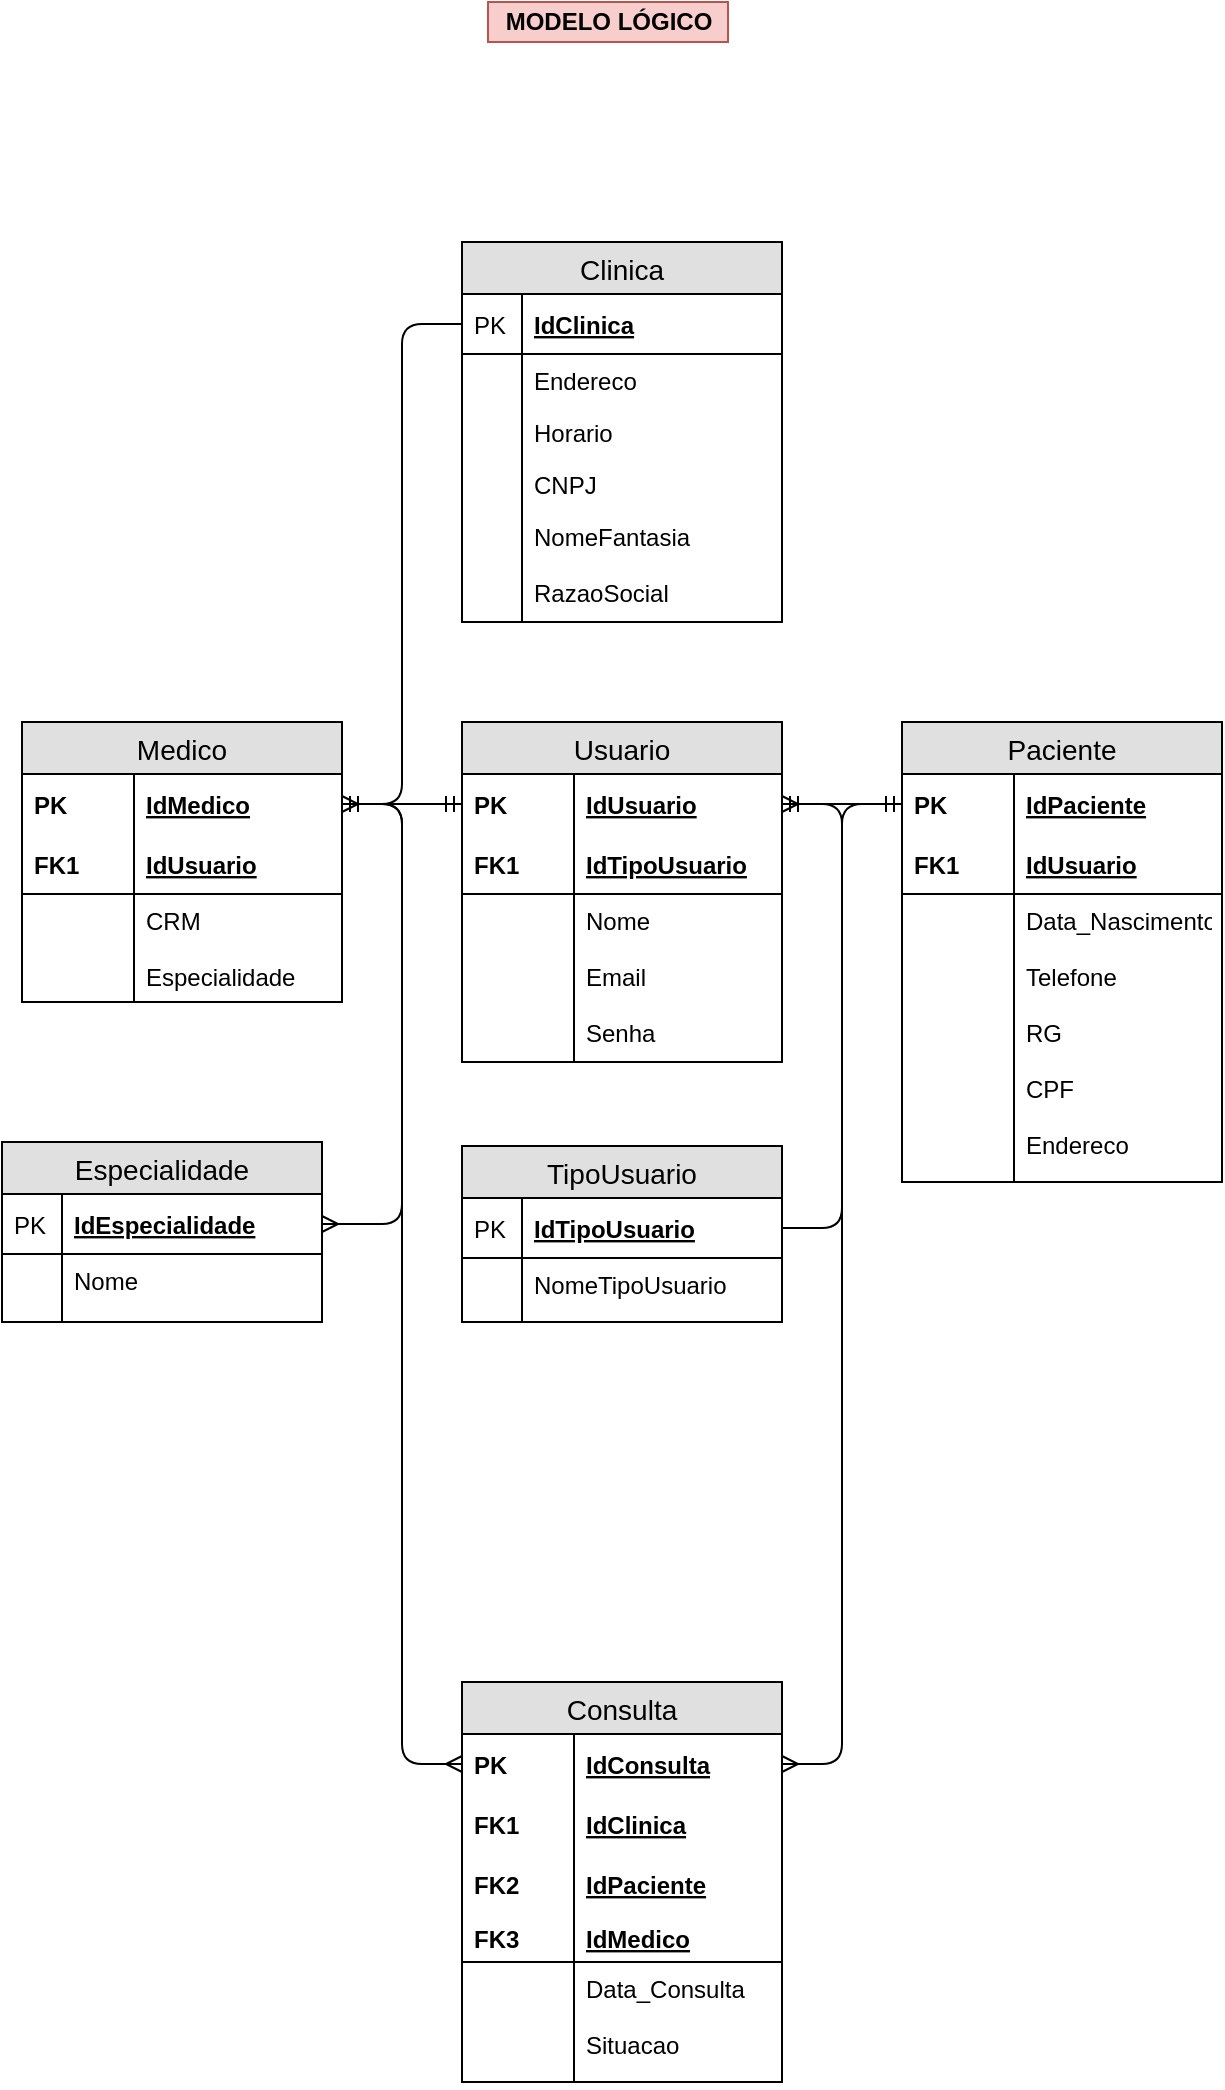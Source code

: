 <mxfile version="12.6.7" type="device" pages="2"><diagram id="62v4fW86ixh1rHZO0dCC" name="Page-1"><mxGraphModel dx="1038" dy="580" grid="1" gridSize="10" guides="1" tooltips="1" connect="1" arrows="1" fold="1" page="1" pageScale="1" pageWidth="827" pageHeight="1169" math="0" shadow="0"><root><mxCell id="0"/><mxCell id="1" parent="0"/><mxCell id="PwgxixnQ3mwOwHlUqCw0-1" value="MODELO LÓGICO" style="text;html=1;align=center;verticalAlign=middle;resizable=0;points=[];autosize=1;fillColor=#f8cecc;strokeColor=#b85450;fontStyle=1" vertex="1" parent="1"><mxGeometry x="353" y="20" width="120" height="20" as="geometry"/></mxCell><mxCell id="dpFti6KTdkRQyseSQDnC-2" value="Clinica" style="swimlane;fontStyle=0;childLayout=stackLayout;horizontal=1;startSize=26;fillColor=#e0e0e0;horizontalStack=0;resizeParent=1;resizeParentMax=0;resizeLast=0;collapsible=1;marginBottom=0;swimlaneFillColor=#ffffff;align=center;fontSize=14;" vertex="1" parent="1"><mxGeometry x="340" y="140" width="160" height="190" as="geometry"/></mxCell><mxCell id="dpFti6KTdkRQyseSQDnC-3" value="IdClinica" style="shape=partialRectangle;top=0;left=0;right=0;bottom=1;align=left;verticalAlign=middle;fillColor=none;spacingLeft=34;spacingRight=4;overflow=hidden;rotatable=0;points=[[0,0.5],[1,0.5]];portConstraint=eastwest;dropTarget=0;fontStyle=5;fontSize=12;" vertex="1" parent="dpFti6KTdkRQyseSQDnC-2"><mxGeometry y="26" width="160" height="30" as="geometry"/></mxCell><mxCell id="dpFti6KTdkRQyseSQDnC-4" value="PK" style="shape=partialRectangle;top=0;left=0;bottom=0;fillColor=none;align=left;verticalAlign=middle;spacingLeft=4;spacingRight=4;overflow=hidden;rotatable=0;points=[];portConstraint=eastwest;part=1;fontSize=12;" vertex="1" connectable="0" parent="dpFti6KTdkRQyseSQDnC-3"><mxGeometry width="30" height="30" as="geometry"/></mxCell><mxCell id="dpFti6KTdkRQyseSQDnC-5" value="Endereco" style="shape=partialRectangle;top=0;left=0;right=0;bottom=0;align=left;verticalAlign=top;fillColor=none;spacingLeft=34;spacingRight=4;overflow=hidden;rotatable=0;points=[[0,0.5],[1,0.5]];portConstraint=eastwest;dropTarget=0;fontSize=12;" vertex="1" parent="dpFti6KTdkRQyseSQDnC-2"><mxGeometry y="56" width="160" height="26" as="geometry"/></mxCell><mxCell id="dpFti6KTdkRQyseSQDnC-6" value="" style="shape=partialRectangle;top=0;left=0;bottom=0;fillColor=none;align=left;verticalAlign=top;spacingLeft=4;spacingRight=4;overflow=hidden;rotatable=0;points=[];portConstraint=eastwest;part=1;fontSize=12;" vertex="1" connectable="0" parent="dpFti6KTdkRQyseSQDnC-5"><mxGeometry width="30" height="26" as="geometry"/></mxCell><mxCell id="dpFti6KTdkRQyseSQDnC-7" value="Horario" style="shape=partialRectangle;top=0;left=0;right=0;bottom=0;align=left;verticalAlign=top;fillColor=none;spacingLeft=34;spacingRight=4;overflow=hidden;rotatable=0;points=[[0,0.5],[1,0.5]];portConstraint=eastwest;dropTarget=0;fontSize=12;" vertex="1" parent="dpFti6KTdkRQyseSQDnC-2"><mxGeometry y="82" width="160" height="26" as="geometry"/></mxCell><mxCell id="dpFti6KTdkRQyseSQDnC-8" value="" style="shape=partialRectangle;top=0;left=0;bottom=0;fillColor=none;align=left;verticalAlign=top;spacingLeft=4;spacingRight=4;overflow=hidden;rotatable=0;points=[];portConstraint=eastwest;part=1;fontSize=12;" vertex="1" connectable="0" parent="dpFti6KTdkRQyseSQDnC-7"><mxGeometry width="30" height="26" as="geometry"/></mxCell><mxCell id="dpFti6KTdkRQyseSQDnC-9" value="CNPJ" style="shape=partialRectangle;top=0;left=0;right=0;bottom=0;align=left;verticalAlign=top;fillColor=none;spacingLeft=34;spacingRight=4;overflow=hidden;rotatable=0;points=[[0,0.5],[1,0.5]];portConstraint=eastwest;dropTarget=0;fontSize=12;" vertex="1" parent="dpFti6KTdkRQyseSQDnC-2"><mxGeometry y="108" width="160" height="26" as="geometry"/></mxCell><mxCell id="dpFti6KTdkRQyseSQDnC-10" value="" style="shape=partialRectangle;top=0;left=0;bottom=0;fillColor=none;align=left;verticalAlign=top;spacingLeft=4;spacingRight=4;overflow=hidden;rotatable=0;points=[];portConstraint=eastwest;part=1;fontSize=12;" vertex="1" connectable="0" parent="dpFti6KTdkRQyseSQDnC-9"><mxGeometry width="30" height="26" as="geometry"/></mxCell><mxCell id="dpFti6KTdkRQyseSQDnC-11" value="NomeFantasia&#10;&#10;RazaoSocial" style="shape=partialRectangle;top=0;left=0;right=0;bottom=0;align=left;verticalAlign=top;fillColor=none;spacingLeft=34;spacingRight=4;overflow=hidden;rotatable=0;points=[[0,0.5],[1,0.5]];portConstraint=eastwest;dropTarget=0;fontSize=12;" vertex="1" parent="dpFti6KTdkRQyseSQDnC-2"><mxGeometry y="134" width="160" height="56" as="geometry"/></mxCell><mxCell id="dpFti6KTdkRQyseSQDnC-12" value="" style="shape=partialRectangle;top=0;left=0;bottom=0;fillColor=none;align=left;verticalAlign=top;spacingLeft=4;spacingRight=4;overflow=hidden;rotatable=0;points=[];portConstraint=eastwest;part=1;fontSize=12;" vertex="1" connectable="0" parent="dpFti6KTdkRQyseSQDnC-11"><mxGeometry width="30" height="56" as="geometry"/></mxCell><mxCell id="DYAiLU4BobRiLyBgGTu--7" value="TipoUsuario" style="swimlane;fontStyle=0;childLayout=stackLayout;horizontal=1;startSize=26;fillColor=#e0e0e0;horizontalStack=0;resizeParent=1;resizeParentMax=0;resizeLast=0;collapsible=1;marginBottom=0;swimlaneFillColor=#ffffff;align=center;fontSize=14;" vertex="1" parent="1"><mxGeometry x="340" y="592" width="160" height="88" as="geometry"/></mxCell><mxCell id="DYAiLU4BobRiLyBgGTu--8" value="IdTipoUsuario" style="shape=partialRectangle;top=0;left=0;right=0;bottom=1;align=left;verticalAlign=middle;fillColor=none;spacingLeft=34;spacingRight=4;overflow=hidden;rotatable=0;points=[[0,0.5],[1,0.5]];portConstraint=eastwest;dropTarget=0;fontStyle=5;fontSize=12;" vertex="1" parent="DYAiLU4BobRiLyBgGTu--7"><mxGeometry y="26" width="160" height="30" as="geometry"/></mxCell><mxCell id="DYAiLU4BobRiLyBgGTu--9" value="PK" style="shape=partialRectangle;top=0;left=0;bottom=0;fillColor=none;align=left;verticalAlign=middle;spacingLeft=4;spacingRight=4;overflow=hidden;rotatable=0;points=[];portConstraint=eastwest;part=1;fontSize=12;" vertex="1" connectable="0" parent="DYAiLU4BobRiLyBgGTu--8"><mxGeometry width="30" height="30" as="geometry"/></mxCell><mxCell id="DYAiLU4BobRiLyBgGTu--10" value="NomeTipoUsuario" style="shape=partialRectangle;top=0;left=0;right=0;bottom=0;align=left;verticalAlign=top;fillColor=none;spacingLeft=34;spacingRight=4;overflow=hidden;rotatable=0;points=[[0,0.5],[1,0.5]];portConstraint=eastwest;dropTarget=0;fontSize=12;" vertex="1" parent="DYAiLU4BobRiLyBgGTu--7"><mxGeometry y="56" width="160" height="26" as="geometry"/></mxCell><mxCell id="DYAiLU4BobRiLyBgGTu--11" value="" style="shape=partialRectangle;top=0;left=0;bottom=0;fillColor=none;align=left;verticalAlign=top;spacingLeft=4;spacingRight=4;overflow=hidden;rotatable=0;points=[];portConstraint=eastwest;part=1;fontSize=12;" vertex="1" connectable="0" parent="DYAiLU4BobRiLyBgGTu--10"><mxGeometry width="30" height="26" as="geometry"/></mxCell><mxCell id="DYAiLU4BobRiLyBgGTu--12" value="" style="shape=partialRectangle;top=0;left=0;right=0;bottom=0;align=left;verticalAlign=top;fillColor=none;spacingLeft=34;spacingRight=4;overflow=hidden;rotatable=0;points=[[0,0.5],[1,0.5]];portConstraint=eastwest;dropTarget=0;fontSize=12;" vertex="1" parent="DYAiLU4BobRiLyBgGTu--7"><mxGeometry y="82" width="160" height="2" as="geometry"/></mxCell><mxCell id="DYAiLU4BobRiLyBgGTu--13" value="" style="shape=partialRectangle;top=0;left=0;bottom=0;fillColor=none;align=left;verticalAlign=top;spacingLeft=4;spacingRight=4;overflow=hidden;rotatable=0;points=[];portConstraint=eastwest;part=1;fontSize=12;" vertex="1" connectable="0" parent="DYAiLU4BobRiLyBgGTu--12"><mxGeometry width="30" height="2" as="geometry"/></mxCell><mxCell id="DYAiLU4BobRiLyBgGTu--14" value="" style="shape=partialRectangle;top=0;left=0;right=0;bottom=0;align=left;verticalAlign=top;fillColor=none;spacingLeft=34;spacingRight=4;overflow=hidden;rotatable=0;points=[[0,0.5],[1,0.5]];portConstraint=eastwest;dropTarget=0;fontSize=12;" vertex="1" parent="DYAiLU4BobRiLyBgGTu--7"><mxGeometry y="84" width="160" height="2" as="geometry"/></mxCell><mxCell id="DYAiLU4BobRiLyBgGTu--15" value="" style="shape=partialRectangle;top=0;left=0;bottom=0;fillColor=none;align=left;verticalAlign=top;spacingLeft=4;spacingRight=4;overflow=hidden;rotatable=0;points=[];portConstraint=eastwest;part=1;fontSize=12;" vertex="1" connectable="0" parent="DYAiLU4BobRiLyBgGTu--14"><mxGeometry width="30" height="2" as="geometry"/></mxCell><mxCell id="DYAiLU4BobRiLyBgGTu--16" value="" style="shape=partialRectangle;top=0;left=0;right=0;bottom=0;align=left;verticalAlign=top;fillColor=none;spacingLeft=34;spacingRight=4;overflow=hidden;rotatable=0;points=[[0,0.5],[1,0.5]];portConstraint=eastwest;dropTarget=0;fontSize=12;" vertex="1" parent="DYAiLU4BobRiLyBgGTu--7"><mxGeometry y="86" width="160" height="2" as="geometry"/></mxCell><mxCell id="DYAiLU4BobRiLyBgGTu--17" value="" style="shape=partialRectangle;top=0;left=0;bottom=0;fillColor=none;align=left;verticalAlign=top;spacingLeft=4;spacingRight=4;overflow=hidden;rotatable=0;points=[];portConstraint=eastwest;part=1;fontSize=12;" vertex="1" connectable="0" parent="DYAiLU4BobRiLyBgGTu--16"><mxGeometry width="30" height="2" as="geometry"/></mxCell><mxCell id="DYAiLU4BobRiLyBgGTu--18" value="Usuario" style="swimlane;fontStyle=0;childLayout=stackLayout;horizontal=1;startSize=26;fillColor=#e0e0e0;horizontalStack=0;resizeParent=1;resizeParentMax=0;resizeLast=0;collapsible=1;marginBottom=0;swimlaneFillColor=#ffffff;align=center;fontSize=14;" vertex="1" parent="1"><mxGeometry x="340" y="380" width="160" height="170" as="geometry"/></mxCell><mxCell id="DYAiLU4BobRiLyBgGTu--19" value="IdUsuario" style="shape=partialRectangle;top=0;left=0;right=0;bottom=0;align=left;verticalAlign=middle;fillColor=none;spacingLeft=60;spacingRight=4;overflow=hidden;rotatable=0;points=[[0,0.5],[1,0.5]];portConstraint=eastwest;dropTarget=0;fontStyle=5;fontSize=12;" vertex="1" parent="DYAiLU4BobRiLyBgGTu--18"><mxGeometry y="26" width="160" height="30" as="geometry"/></mxCell><mxCell id="DYAiLU4BobRiLyBgGTu--20" value="PK" style="shape=partialRectangle;fontStyle=1;top=0;left=0;bottom=0;fillColor=none;align=left;verticalAlign=middle;spacingLeft=4;spacingRight=4;overflow=hidden;rotatable=0;points=[];portConstraint=eastwest;part=1;fontSize=12;" vertex="1" connectable="0" parent="DYAiLU4BobRiLyBgGTu--19"><mxGeometry width="56" height="30" as="geometry"/></mxCell><mxCell id="DYAiLU4BobRiLyBgGTu--21" value="IdTipoUsuario" style="shape=partialRectangle;top=0;left=0;right=0;bottom=1;align=left;verticalAlign=middle;fillColor=none;spacingLeft=60;spacingRight=4;overflow=hidden;rotatable=0;points=[[0,0.5],[1,0.5]];portConstraint=eastwest;dropTarget=0;fontStyle=5;fontSize=12;" vertex="1" parent="DYAiLU4BobRiLyBgGTu--18"><mxGeometry y="56" width="160" height="30" as="geometry"/></mxCell><mxCell id="DYAiLU4BobRiLyBgGTu--22" value="FK1" style="shape=partialRectangle;fontStyle=1;top=0;left=0;bottom=0;fillColor=none;align=left;verticalAlign=middle;spacingLeft=4;spacingRight=4;overflow=hidden;rotatable=0;points=[];portConstraint=eastwest;part=1;fontSize=12;" vertex="1" connectable="0" parent="DYAiLU4BobRiLyBgGTu--21"><mxGeometry width="56" height="30" as="geometry"/></mxCell><mxCell id="DYAiLU4BobRiLyBgGTu--23" value="Nome&#10;&#10;Email&#10;&#10;Senha" style="shape=partialRectangle;top=0;left=0;right=0;bottom=0;align=left;verticalAlign=top;fillColor=none;spacingLeft=60;spacingRight=4;overflow=hidden;rotatable=0;points=[[0,0.5],[1,0.5]];portConstraint=eastwest;dropTarget=0;fontSize=12;" vertex="1" parent="DYAiLU4BobRiLyBgGTu--18"><mxGeometry y="86" width="160" height="84" as="geometry"/></mxCell><mxCell id="DYAiLU4BobRiLyBgGTu--24" value="" style="shape=partialRectangle;top=0;left=0;bottom=0;fillColor=none;align=left;verticalAlign=top;spacingLeft=4;spacingRight=4;overflow=hidden;rotatable=0;points=[];portConstraint=eastwest;part=1;fontSize=12;" vertex="1" connectable="0" parent="DYAiLU4BobRiLyBgGTu--23"><mxGeometry width="56" height="84.0" as="geometry"/></mxCell><mxCell id="DYAiLU4BobRiLyBgGTu--32" value="Paciente" style="swimlane;fontStyle=0;childLayout=stackLayout;horizontal=1;startSize=26;fillColor=#e0e0e0;horizontalStack=0;resizeParent=1;resizeParentMax=0;resizeLast=0;collapsible=1;marginBottom=0;swimlaneFillColor=#ffffff;align=center;fontSize=14;" vertex="1" parent="1"><mxGeometry x="560" y="380" width="160" height="230" as="geometry"/></mxCell><mxCell id="DYAiLU4BobRiLyBgGTu--33" value="IdPaciente" style="shape=partialRectangle;top=0;left=0;right=0;bottom=0;align=left;verticalAlign=middle;fillColor=none;spacingLeft=60;spacingRight=4;overflow=hidden;rotatable=0;points=[[0,0.5],[1,0.5]];portConstraint=eastwest;dropTarget=0;fontStyle=5;fontSize=12;" vertex="1" parent="DYAiLU4BobRiLyBgGTu--32"><mxGeometry y="26" width="160" height="30" as="geometry"/></mxCell><mxCell id="DYAiLU4BobRiLyBgGTu--34" value="PK" style="shape=partialRectangle;fontStyle=1;top=0;left=0;bottom=0;fillColor=none;align=left;verticalAlign=middle;spacingLeft=4;spacingRight=4;overflow=hidden;rotatable=0;points=[];portConstraint=eastwest;part=1;fontSize=12;" vertex="1" connectable="0" parent="DYAiLU4BobRiLyBgGTu--33"><mxGeometry width="56" height="30" as="geometry"/></mxCell><mxCell id="DYAiLU4BobRiLyBgGTu--35" value="IdUsuario" style="shape=partialRectangle;top=0;left=0;right=0;bottom=1;align=left;verticalAlign=middle;fillColor=none;spacingLeft=60;spacingRight=4;overflow=hidden;rotatable=0;points=[[0,0.5],[1,0.5]];portConstraint=eastwest;dropTarget=0;fontStyle=5;fontSize=12;" vertex="1" parent="DYAiLU4BobRiLyBgGTu--32"><mxGeometry y="56" width="160" height="30" as="geometry"/></mxCell><mxCell id="DYAiLU4BobRiLyBgGTu--36" value="FK1" style="shape=partialRectangle;fontStyle=1;top=0;left=0;bottom=0;fillColor=none;align=left;verticalAlign=middle;spacingLeft=4;spacingRight=4;overflow=hidden;rotatable=0;points=[];portConstraint=eastwest;part=1;fontSize=12;" vertex="1" connectable="0" parent="DYAiLU4BobRiLyBgGTu--35"><mxGeometry width="56" height="30" as="geometry"/></mxCell><mxCell id="DYAiLU4BobRiLyBgGTu--37" value="Data_Nascimento&#10;&#10;Telefone&#10;&#10;RG&#10;&#10;CPF&#10;&#10;Endereco" style="shape=partialRectangle;top=0;left=0;right=0;bottom=0;align=left;verticalAlign=top;fillColor=none;spacingLeft=60;spacingRight=4;overflow=hidden;rotatable=0;points=[[0,0.5],[1,0.5]];portConstraint=eastwest;dropTarget=0;fontSize=12;" vertex="1" parent="DYAiLU4BobRiLyBgGTu--32"><mxGeometry y="86" width="160" height="144" as="geometry"/></mxCell><mxCell id="DYAiLU4BobRiLyBgGTu--38" value="" style="shape=partialRectangle;top=0;left=0;bottom=0;fillColor=none;align=left;verticalAlign=top;spacingLeft=4;spacingRight=4;overflow=hidden;rotatable=0;points=[];portConstraint=eastwest;part=1;fontSize=12;" vertex="1" connectable="0" parent="DYAiLU4BobRiLyBgGTu--37"><mxGeometry width="56" height="144.0" as="geometry"/></mxCell><mxCell id="DYAiLU4BobRiLyBgGTu--39" value="Medico" style="swimlane;fontStyle=0;childLayout=stackLayout;horizontal=1;startSize=26;fillColor=#e0e0e0;horizontalStack=0;resizeParent=1;resizeParentMax=0;resizeLast=0;collapsible=1;marginBottom=0;swimlaneFillColor=#ffffff;align=center;fontSize=14;" vertex="1" parent="1"><mxGeometry x="120" y="380" width="160" height="140" as="geometry"/></mxCell><mxCell id="DYAiLU4BobRiLyBgGTu--40" value="IdMedico" style="shape=partialRectangle;top=0;left=0;right=0;bottom=0;align=left;verticalAlign=middle;fillColor=none;spacingLeft=60;spacingRight=4;overflow=hidden;rotatable=0;points=[[0,0.5],[1,0.5]];portConstraint=eastwest;dropTarget=0;fontStyle=5;fontSize=12;" vertex="1" parent="DYAiLU4BobRiLyBgGTu--39"><mxGeometry y="26" width="160" height="30" as="geometry"/></mxCell><mxCell id="DYAiLU4BobRiLyBgGTu--41" value="PK" style="shape=partialRectangle;fontStyle=1;top=0;left=0;bottom=0;fillColor=none;align=left;verticalAlign=middle;spacingLeft=4;spacingRight=4;overflow=hidden;rotatable=0;points=[];portConstraint=eastwest;part=1;fontSize=12;" vertex="1" connectable="0" parent="DYAiLU4BobRiLyBgGTu--40"><mxGeometry width="56" height="30" as="geometry"/></mxCell><mxCell id="DYAiLU4BobRiLyBgGTu--42" value="IdUsuario" style="shape=partialRectangle;top=0;left=0;right=0;bottom=1;align=left;verticalAlign=middle;fillColor=none;spacingLeft=60;spacingRight=4;overflow=hidden;rotatable=0;points=[[0,0.5],[1,0.5]];portConstraint=eastwest;dropTarget=0;fontStyle=5;fontSize=12;" vertex="1" parent="DYAiLU4BobRiLyBgGTu--39"><mxGeometry y="56" width="160" height="30" as="geometry"/></mxCell><mxCell id="DYAiLU4BobRiLyBgGTu--43" value="FK1" style="shape=partialRectangle;fontStyle=1;top=0;left=0;bottom=0;fillColor=none;align=left;verticalAlign=middle;spacingLeft=4;spacingRight=4;overflow=hidden;rotatable=0;points=[];portConstraint=eastwest;part=1;fontSize=12;" vertex="1" connectable="0" parent="DYAiLU4BobRiLyBgGTu--42"><mxGeometry width="56" height="30" as="geometry"/></mxCell><mxCell id="DYAiLU4BobRiLyBgGTu--44" value="CRM&#10;&#10;Especialidade&#10;&#10;" style="shape=partialRectangle;top=0;left=0;right=0;bottom=0;align=left;verticalAlign=top;fillColor=none;spacingLeft=60;spacingRight=4;overflow=hidden;rotatable=0;points=[[0,0.5],[1,0.5]];portConstraint=eastwest;dropTarget=0;fontSize=12;" vertex="1" parent="DYAiLU4BobRiLyBgGTu--39"><mxGeometry y="86" width="160" height="54" as="geometry"/></mxCell><mxCell id="DYAiLU4BobRiLyBgGTu--45" value="" style="shape=partialRectangle;top=0;left=0;bottom=0;fillColor=none;align=left;verticalAlign=top;spacingLeft=4;spacingRight=4;overflow=hidden;rotatable=0;points=[];portConstraint=eastwest;part=1;fontSize=12;" vertex="1" connectable="0" parent="DYAiLU4BobRiLyBgGTu--44"><mxGeometry width="56" height="54.0" as="geometry"/></mxCell><mxCell id="DYAiLU4BobRiLyBgGTu--46" value="Especialidade" style="swimlane;fontStyle=0;childLayout=stackLayout;horizontal=1;startSize=26;fillColor=#e0e0e0;horizontalStack=0;resizeParent=1;resizeParentMax=0;resizeLast=0;collapsible=1;marginBottom=0;swimlaneFillColor=#ffffff;align=center;fontSize=14;" vertex="1" parent="1"><mxGeometry x="110" y="590" width="160" height="90" as="geometry"/></mxCell><mxCell id="DYAiLU4BobRiLyBgGTu--47" value="IdEspecialidade" style="shape=partialRectangle;top=0;left=0;right=0;bottom=1;align=left;verticalAlign=middle;fillColor=none;spacingLeft=34;spacingRight=4;overflow=hidden;rotatable=0;points=[[0,0.5],[1,0.5]];portConstraint=eastwest;dropTarget=0;fontStyle=5;fontSize=12;" vertex="1" parent="DYAiLU4BobRiLyBgGTu--46"><mxGeometry y="26" width="160" height="30" as="geometry"/></mxCell><mxCell id="DYAiLU4BobRiLyBgGTu--48" value="PK" style="shape=partialRectangle;top=0;left=0;bottom=0;fillColor=none;align=left;verticalAlign=middle;spacingLeft=4;spacingRight=4;overflow=hidden;rotatable=0;points=[];portConstraint=eastwest;part=1;fontSize=12;" vertex="1" connectable="0" parent="DYAiLU4BobRiLyBgGTu--47"><mxGeometry width="30" height="30" as="geometry"/></mxCell><mxCell id="DYAiLU4BobRiLyBgGTu--49" value="Nome" style="shape=partialRectangle;top=0;left=0;right=0;bottom=0;align=left;verticalAlign=top;fillColor=none;spacingLeft=34;spacingRight=4;overflow=hidden;rotatable=0;points=[[0,0.5],[1,0.5]];portConstraint=eastwest;dropTarget=0;fontSize=12;" vertex="1" parent="DYAiLU4BobRiLyBgGTu--46"><mxGeometry y="56" width="160" height="26" as="geometry"/></mxCell><mxCell id="DYAiLU4BobRiLyBgGTu--50" value="" style="shape=partialRectangle;top=0;left=0;bottom=0;fillColor=none;align=left;verticalAlign=top;spacingLeft=4;spacingRight=4;overflow=hidden;rotatable=0;points=[];portConstraint=eastwest;part=1;fontSize=12;" vertex="1" connectable="0" parent="DYAiLU4BobRiLyBgGTu--49"><mxGeometry width="30" height="26" as="geometry"/></mxCell><mxCell id="DYAiLU4BobRiLyBgGTu--51" value="" style="shape=partialRectangle;top=0;left=0;right=0;bottom=0;align=left;verticalAlign=top;fillColor=none;spacingLeft=34;spacingRight=4;overflow=hidden;rotatable=0;points=[[0,0.5],[1,0.5]];portConstraint=eastwest;dropTarget=0;fontSize=12;" vertex="1" parent="DYAiLU4BobRiLyBgGTu--46"><mxGeometry y="82" width="160" height="2" as="geometry"/></mxCell><mxCell id="DYAiLU4BobRiLyBgGTu--52" value="" style="shape=partialRectangle;top=0;left=0;bottom=0;fillColor=none;align=left;verticalAlign=top;spacingLeft=4;spacingRight=4;overflow=hidden;rotatable=0;points=[];portConstraint=eastwest;part=1;fontSize=12;" vertex="1" connectable="0" parent="DYAiLU4BobRiLyBgGTu--51"><mxGeometry width="30" height="2" as="geometry"/></mxCell><mxCell id="DYAiLU4BobRiLyBgGTu--53" value="" style="shape=partialRectangle;top=0;left=0;right=0;bottom=0;align=left;verticalAlign=top;fillColor=none;spacingLeft=34;spacingRight=4;overflow=hidden;rotatable=0;points=[[0,0.5],[1,0.5]];portConstraint=eastwest;dropTarget=0;fontSize=12;" vertex="1" parent="DYAiLU4BobRiLyBgGTu--46"><mxGeometry y="84" width="160" height="2" as="geometry"/></mxCell><mxCell id="DYAiLU4BobRiLyBgGTu--54" value="" style="shape=partialRectangle;top=0;left=0;bottom=0;fillColor=none;align=left;verticalAlign=top;spacingLeft=4;spacingRight=4;overflow=hidden;rotatable=0;points=[];portConstraint=eastwest;part=1;fontSize=12;" vertex="1" connectable="0" parent="DYAiLU4BobRiLyBgGTu--53"><mxGeometry width="30" height="2" as="geometry"/></mxCell><mxCell id="DYAiLU4BobRiLyBgGTu--55" value="" style="shape=partialRectangle;top=0;left=0;right=0;bottom=0;align=left;verticalAlign=top;fillColor=none;spacingLeft=34;spacingRight=4;overflow=hidden;rotatable=0;points=[[0,0.5],[1,0.5]];portConstraint=eastwest;dropTarget=0;fontSize=12;" vertex="1" parent="DYAiLU4BobRiLyBgGTu--46"><mxGeometry y="86" width="160" height="4" as="geometry"/></mxCell><mxCell id="DYAiLU4BobRiLyBgGTu--56" value="" style="shape=partialRectangle;top=0;left=0;bottom=0;fillColor=none;align=left;verticalAlign=top;spacingLeft=4;spacingRight=4;overflow=hidden;rotatable=0;points=[];portConstraint=eastwest;part=1;fontSize=12;" vertex="1" connectable="0" parent="DYAiLU4BobRiLyBgGTu--55"><mxGeometry width="30" height="4" as="geometry"/></mxCell><mxCell id="DYAiLU4BobRiLyBgGTu--57" value="Consulta" style="swimlane;fontStyle=0;childLayout=stackLayout;horizontal=1;startSize=26;fillColor=#e0e0e0;horizontalStack=0;resizeParent=1;resizeParentMax=0;resizeLast=0;collapsible=1;marginBottom=0;swimlaneFillColor=#ffffff;align=center;fontSize=14;" vertex="1" parent="1"><mxGeometry x="340" y="860" width="160" height="200" as="geometry"/></mxCell><mxCell id="DYAiLU4BobRiLyBgGTu--58" value="IdConsulta" style="shape=partialRectangle;top=0;left=0;right=0;bottom=0;align=left;verticalAlign=middle;fillColor=none;spacingLeft=60;spacingRight=4;overflow=hidden;rotatable=0;points=[[0,0.5],[1,0.5]];portConstraint=eastwest;dropTarget=0;fontStyle=5;fontSize=12;" vertex="1" parent="DYAiLU4BobRiLyBgGTu--57"><mxGeometry y="26" width="160" height="30" as="geometry"/></mxCell><mxCell id="DYAiLU4BobRiLyBgGTu--59" value="PK" style="shape=partialRectangle;fontStyle=1;top=0;left=0;bottom=0;fillColor=none;align=left;verticalAlign=middle;spacingLeft=4;spacingRight=4;overflow=hidden;rotatable=0;points=[];portConstraint=eastwest;part=1;fontSize=12;" vertex="1" connectable="0" parent="DYAiLU4BobRiLyBgGTu--58"><mxGeometry width="56" height="30" as="geometry"/></mxCell><mxCell id="ymZmj8cZmrj9OX4pfK9P-11" value="IdClinica" style="shape=partialRectangle;top=0;left=0;right=0;bottom=0;align=left;verticalAlign=middle;fillColor=none;spacingLeft=60;spacingRight=4;overflow=hidden;rotatable=0;points=[[0,0.5],[1,0.5]];portConstraint=eastwest;dropTarget=0;fontStyle=5;fontSize=12;" vertex="1" parent="DYAiLU4BobRiLyBgGTu--57"><mxGeometry y="56" width="160" height="30" as="geometry"/></mxCell><mxCell id="ymZmj8cZmrj9OX4pfK9P-12" value="FK1" style="shape=partialRectangle;fontStyle=1;top=0;left=0;bottom=0;fillColor=none;align=left;verticalAlign=middle;spacingLeft=4;spacingRight=4;overflow=hidden;rotatable=0;points=[];portConstraint=eastwest;part=1;fontSize=12;" vertex="1" connectable="0" parent="ymZmj8cZmrj9OX4pfK9P-11"><mxGeometry width="56" height="30" as="geometry"/></mxCell><mxCell id="ymZmj8cZmrj9OX4pfK9P-9" value="IdPaciente" style="shape=partialRectangle;top=0;left=0;right=0;bottom=0;align=left;verticalAlign=middle;fillColor=none;spacingLeft=60;spacingRight=4;overflow=hidden;rotatable=0;points=[[0,0.5],[1,0.5]];portConstraint=eastwest;dropTarget=0;fontStyle=5;fontSize=12;" vertex="1" parent="DYAiLU4BobRiLyBgGTu--57"><mxGeometry y="86" width="160" height="30" as="geometry"/></mxCell><mxCell id="ymZmj8cZmrj9OX4pfK9P-10" value="FK2" style="shape=partialRectangle;fontStyle=1;top=0;left=0;bottom=0;fillColor=none;align=left;verticalAlign=middle;spacingLeft=4;spacingRight=4;overflow=hidden;rotatable=0;points=[];portConstraint=eastwest;part=1;fontSize=12;" vertex="1" connectable="0" parent="ymZmj8cZmrj9OX4pfK9P-9"><mxGeometry width="56" height="30" as="geometry"/></mxCell><mxCell id="DYAiLU4BobRiLyBgGTu--60" value="IdMedico" style="shape=partialRectangle;top=0;left=0;right=0;bottom=1;align=left;verticalAlign=middle;fillColor=none;spacingLeft=60;spacingRight=4;overflow=hidden;rotatable=0;points=[[0,0.5],[1,0.5]];portConstraint=eastwest;dropTarget=0;fontStyle=5;fontSize=12;" vertex="1" parent="DYAiLU4BobRiLyBgGTu--57"><mxGeometry y="116" width="160" height="24" as="geometry"/></mxCell><mxCell id="DYAiLU4BobRiLyBgGTu--61" value="FK3" style="shape=partialRectangle;fontStyle=1;top=0;left=0;bottom=0;fillColor=none;align=left;verticalAlign=middle;spacingLeft=4;spacingRight=4;overflow=hidden;rotatable=0;points=[];portConstraint=eastwest;part=1;fontSize=12;" vertex="1" connectable="0" parent="DYAiLU4BobRiLyBgGTu--60"><mxGeometry width="56" height="24" as="geometry"/></mxCell><mxCell id="DYAiLU4BobRiLyBgGTu--62" value="Data_Consulta&#10;&#10;Situacao&#10;&#10;" style="shape=partialRectangle;top=0;left=0;right=0;bottom=0;align=left;verticalAlign=top;fillColor=none;spacingLeft=60;spacingRight=4;overflow=hidden;rotatable=0;points=[[0,0.5],[1,0.5]];portConstraint=eastwest;dropTarget=0;fontSize=12;" vertex="1" parent="DYAiLU4BobRiLyBgGTu--57"><mxGeometry y="140" width="160" height="60" as="geometry"/></mxCell><mxCell id="DYAiLU4BobRiLyBgGTu--63" value="" style="shape=partialRectangle;top=0;left=0;bottom=0;fillColor=none;align=left;verticalAlign=top;spacingLeft=4;spacingRight=4;overflow=hidden;rotatable=0;points=[];portConstraint=eastwest;part=1;fontSize=12;" vertex="1" connectable="0" parent="DYAiLU4BobRiLyBgGTu--62"><mxGeometry width="56" height="60.0" as="geometry"/></mxCell><mxCell id="GwV0fo0M586PMXxKg13s-1" value="" style="edgeStyle=entityRelationEdgeStyle;fontSize=12;html=1;endArrow=ERmany;" edge="1" parent="1" source="dpFti6KTdkRQyseSQDnC-3" target="DYAiLU4BobRiLyBgGTu--40"><mxGeometry width="100" height="100" relative="1" as="geometry"><mxPoint x="270" y="380" as="sourcePoint"/><mxPoint x="353" y="660" as="targetPoint"/></mxGeometry></mxCell><mxCell id="Es5du4L3bN5HC-N2i_9u-2" value="" style="edgeStyle=entityRelationEdgeStyle;fontSize=12;html=1;endArrow=ERmany;" edge="1" parent="1" source="DYAiLU4BobRiLyBgGTu--33" target="DYAiLU4BobRiLyBgGTu--58"><mxGeometry width="100" height="100" relative="1" as="geometry"><mxPoint x="540" y="510" as="sourcePoint"/><mxPoint x="590" y="550" as="targetPoint"/></mxGeometry></mxCell><mxCell id="Es5du4L3bN5HC-N2i_9u-4" value="" style="edgeStyle=entityRelationEdgeStyle;fontSize=12;html=1;endArrow=ERmany;" edge="1" parent="1" source="DYAiLU4BobRiLyBgGTu--40" target="DYAiLU4BobRiLyBgGTu--47"><mxGeometry width="100" height="100" relative="1" as="geometry"><mxPoint x="260" y="380" as="sourcePoint"/><mxPoint x="260" y="590" as="targetPoint"/></mxGeometry></mxCell><mxCell id="Es5du4L3bN5HC-N2i_9u-6" value="" style="edgeStyle=entityRelationEdgeStyle;fontSize=12;html=1;endArrow=ERmandOne;startArrow=ERmandOne;" edge="1" parent="1" source="DYAiLU4BobRiLyBgGTu--40" target="DYAiLU4BobRiLyBgGTu--19"><mxGeometry width="100" height="100" relative="1" as="geometry"><mxPoint x="250" y="610" as="sourcePoint"/><mxPoint x="310" y="310" as="targetPoint"/></mxGeometry></mxCell><mxCell id="72kWrVc3jePU72iABhbF-1" value="" style="edgeStyle=entityRelationEdgeStyle;fontSize=12;html=1;endArrow=ERmandOne;startArrow=ERmandOne;" edge="1" parent="1" source="DYAiLU4BobRiLyBgGTu--19" target="DYAiLU4BobRiLyBgGTu--33"><mxGeometry width="100" height="100" relative="1" as="geometry"><mxPoint x="500" y="290" as="sourcePoint"/><mxPoint x="640" y="290" as="targetPoint"/></mxGeometry></mxCell><mxCell id="72kWrVc3jePU72iABhbF-6" value="" style="edgeStyle=entityRelationEdgeStyle;fontSize=12;html=1;endArrow=ERmany;" edge="1" parent="1" source="DYAiLU4BobRiLyBgGTu--8" target="DYAiLU4BobRiLyBgGTu--19"><mxGeometry width="100" height="100" relative="1" as="geometry"><mxPoint x="40" y="1130" as="sourcePoint"/><mxPoint x="190" y="820" as="targetPoint"/></mxGeometry></mxCell><mxCell id="72kWrVc3jePU72iABhbF-7" value="" style="edgeStyle=entityRelationEdgeStyle;fontSize=12;html=1;endArrow=ERmany;" edge="1" parent="1" source="DYAiLU4BobRiLyBgGTu--40" target="DYAiLU4BobRiLyBgGTu--58"><mxGeometry width="100" height="100" relative="1" as="geometry"><mxPoint x="40" y="1130" as="sourcePoint"/><mxPoint x="140" y="1030" as="targetPoint"/></mxGeometry></mxCell></root></mxGraphModel></diagram><diagram id="M3ZBLBAjjnCPuHRFOSeJ" name="Page-2"><mxGraphModel dx="1038" dy="580" grid="1" gridSize="10" guides="1" tooltips="1" connect="1" arrows="1" fold="1" page="1" pageScale="1" pageWidth="827" pageHeight="1169" math="0" shadow="0"><root><mxCell id="Cg1-C6meNE99AkGVMfVd-0"/><mxCell id="Cg1-C6meNE99AkGVMfVd-1" parent="Cg1-C6meNE99AkGVMfVd-0"/><mxCell id="H7DMXuUgOjVnirstwZ9X-23" value="" style="edgeStyle=orthogonalEdgeStyle;rounded=0;orthogonalLoop=1;jettySize=auto;html=1;endArrow=none;endFill=0;" edge="1" parent="Cg1-C6meNE99AkGVMfVd-1" source="H7DMXuUgOjVnirstwZ9X-1" target="H7DMXuUgOjVnirstwZ9X-8"><mxGeometry relative="1" as="geometry"/></mxCell><mxCell id="H7DMXuUgOjVnirstwZ9X-1" value="Clinica" style="rounded=0;whiteSpace=wrap;html=1;" vertex="1" parent="Cg1-C6meNE99AkGVMfVd-1"><mxGeometry x="40" y="80" width="120" height="60" as="geometry"/></mxCell><mxCell id="H7DMXuUgOjVnirstwZ9X-25" value="" style="edgeStyle=orthogonalEdgeStyle;rounded=0;orthogonalLoop=1;jettySize=auto;html=1;endArrow=none;endFill=0;" edge="1" parent="Cg1-C6meNE99AkGVMfVd-1" source="H7DMXuUgOjVnirstwZ9X-4" target="H7DMXuUgOjVnirstwZ9X-11"><mxGeometry relative="1" as="geometry"/></mxCell><mxCell id="H7DMXuUgOjVnirstwZ9X-4" value="Medico" style="rounded=0;whiteSpace=wrap;html=1;" vertex="1" parent="Cg1-C6meNE99AkGVMfVd-1"><mxGeometry x="40" y="290" width="120" height="60" as="geometry"/></mxCell><mxCell id="H7DMXuUgOjVnirstwZ9X-33" style="edgeStyle=orthogonalEdgeStyle;rounded=0;orthogonalLoop=1;jettySize=auto;html=1;entryX=0.25;entryY=0.5;entryDx=0;entryDy=0;entryPerimeter=0;endArrow=none;endFill=0;" edge="1" parent="Cg1-C6meNE99AkGVMfVd-1" source="H7DMXuUgOjVnirstwZ9X-6" target="H7DMXuUgOjVnirstwZ9X-32"><mxGeometry relative="1" as="geometry"/></mxCell><mxCell id="H7DMXuUgOjVnirstwZ9X-6" value="Usuario" style="rounded=0;whiteSpace=wrap;html=1;" vertex="1" parent="Cg1-C6meNE99AkGVMfVd-1"><mxGeometry x="40" y="510" width="120" height="60" as="geometry"/></mxCell><mxCell id="H7DMXuUgOjVnirstwZ9X-30" value="" style="edgeStyle=orthogonalEdgeStyle;rounded=0;orthogonalLoop=1;jettySize=auto;html=1;endArrow=none;endFill=0;" edge="1" parent="Cg1-C6meNE99AkGVMfVd-1" source="H7DMXuUgOjVnirstwZ9X-27"><mxGeometry relative="1" as="geometry"><mxPoint x="100" y="600" as="targetPoint"/></mxGeometry></mxCell><mxCell id="H7DMXuUgOjVnirstwZ9X-7" value="TipoUsuario" style="rounded=0;whiteSpace=wrap;html=1;" vertex="1" parent="Cg1-C6meNE99AkGVMfVd-1"><mxGeometry x="40" y="680" width="120" height="60" as="geometry"/></mxCell><mxCell id="H7DMXuUgOjVnirstwZ9X-24" value="" style="edgeStyle=orthogonalEdgeStyle;rounded=0;orthogonalLoop=1;jettySize=auto;html=1;endArrow=none;endFill=0;" edge="1" parent="Cg1-C6meNE99AkGVMfVd-1" source="H7DMXuUgOjVnirstwZ9X-8" target="H7DMXuUgOjVnirstwZ9X-4"><mxGeometry relative="1" as="geometry"/></mxCell><mxCell id="H7DMXuUgOjVnirstwZ9X-8" value="Possui" style="rhombus;whiteSpace=wrap;html=1;" vertex="1" parent="Cg1-C6meNE99AkGVMfVd-1"><mxGeometry x="60" y="200" width="80" height="40" as="geometry"/></mxCell><mxCell id="H7DMXuUgOjVnirstwZ9X-26" value="" style="edgeStyle=orthogonalEdgeStyle;rounded=0;orthogonalLoop=1;jettySize=auto;html=1;endArrow=none;endFill=0;" edge="1" parent="Cg1-C6meNE99AkGVMfVd-1" source="H7DMXuUgOjVnirstwZ9X-11" target="H7DMXuUgOjVnirstwZ9X-6"><mxGeometry relative="1" as="geometry"/></mxCell><mxCell id="H7DMXuUgOjVnirstwZ9X-11" value="Possui" style="rhombus;whiteSpace=wrap;html=1;" vertex="1" parent="Cg1-C6meNE99AkGVMfVd-1"><mxGeometry x="60" y="400" width="80" height="40" as="geometry"/></mxCell><mxCell id="H7DMXuUgOjVnirstwZ9X-44" style="edgeStyle=orthogonalEdgeStyle;rounded=0;orthogonalLoop=1;jettySize=auto;html=1;endArrow=none;endFill=0;" edge="1" parent="Cg1-C6meNE99AkGVMfVd-1" source="H7DMXuUgOjVnirstwZ9X-12" target="H7DMXuUgOjVnirstwZ9X-18"><mxGeometry relative="1" as="geometry"/></mxCell><mxCell id="H7DMXuUgOjVnirstwZ9X-12" value="Paciente" style="rounded=0;whiteSpace=wrap;html=1;" vertex="1" parent="Cg1-C6meNE99AkGVMfVd-1"><mxGeometry x="350" y="680" width="120" height="60" as="geometry"/></mxCell><mxCell id="H7DMXuUgOjVnirstwZ9X-13" value="Consulta" style="rounded=0;whiteSpace=wrap;html=1;" vertex="1" parent="Cg1-C6meNE99AkGVMfVd-1"><mxGeometry x="590" y="410" width="120" height="60" as="geometry"/></mxCell><mxCell id="H7DMXuUgOjVnirstwZ9X-38" value="" style="edgeStyle=orthogonalEdgeStyle;rounded=0;orthogonalLoop=1;jettySize=auto;html=1;endArrow=none;endFill=0;" edge="1" parent="Cg1-C6meNE99AkGVMfVd-1" source="H7DMXuUgOjVnirstwZ9X-18" target="H7DMXuUgOjVnirstwZ9X-13"><mxGeometry relative="1" as="geometry"/></mxCell><mxCell id="H7DMXuUgOjVnirstwZ9X-18" value="Possui" style="rhombus;whiteSpace=wrap;html=1;" vertex="1" parent="Cg1-C6meNE99AkGVMfVd-1"><mxGeometry x="610" y="690" width="80" height="40" as="geometry"/></mxCell><mxCell id="H7DMXuUgOjVnirstwZ9X-19" value="Especilidade" style="rounded=0;whiteSpace=wrap;html=1;" vertex="1" parent="Cg1-C6meNE99AkGVMfVd-1"><mxGeometry x="210" y="410" width="120" height="60" as="geometry"/></mxCell><mxCell id="H7DMXuUgOjVnirstwZ9X-28" value="" style="edgeStyle=orthogonalEdgeStyle;rounded=0;orthogonalLoop=1;jettySize=auto;html=1;endArrow=none;endFill=0;" edge="1" parent="Cg1-C6meNE99AkGVMfVd-1" source="H7DMXuUgOjVnirstwZ9X-27" target="H7DMXuUgOjVnirstwZ9X-6"><mxGeometry relative="1" as="geometry"/></mxCell><mxCell id="H7DMXuUgOjVnirstwZ9X-27" value="Possui" style="rhombus;whiteSpace=wrap;html=1;" vertex="1" parent="Cg1-C6meNE99AkGVMfVd-1"><mxGeometry x="60" y="610" width="80" height="40" as="geometry"/></mxCell><mxCell id="H7DMXuUgOjVnirstwZ9X-31" value="" style="edgeStyle=orthogonalEdgeStyle;rounded=0;orthogonalLoop=1;jettySize=auto;html=1;endArrow=none;endFill=0;" edge="1" parent="Cg1-C6meNE99AkGVMfVd-1" source="H7DMXuUgOjVnirstwZ9X-7" target="H7DMXuUgOjVnirstwZ9X-27"><mxGeometry relative="1" as="geometry"><mxPoint x="100" y="680" as="sourcePoint"/><mxPoint x="100" y="600" as="targetPoint"/></mxGeometry></mxCell><mxCell id="H7DMXuUgOjVnirstwZ9X-43" value="" style="edgeStyle=orthogonalEdgeStyle;rounded=0;orthogonalLoop=1;jettySize=auto;html=1;endArrow=none;endFill=0;entryX=0.5;entryY=0;entryDx=0;entryDy=0;" edge="1" parent="Cg1-C6meNE99AkGVMfVd-1" source="H7DMXuUgOjVnirstwZ9X-32" target="H7DMXuUgOjVnirstwZ9X-12"><mxGeometry relative="1" as="geometry"><mxPoint x="410" y="640" as="targetPoint"/></mxGeometry></mxCell><mxCell id="H7DMXuUgOjVnirstwZ9X-32" value="Possui" style="rhombus;whiteSpace=wrap;html=1;" vertex="1" parent="Cg1-C6meNE99AkGVMfVd-1"><mxGeometry x="370" y="520" width="80" height="40" as="geometry"/></mxCell><mxCell id="H7DMXuUgOjVnirstwZ9X-49" value="" style="edgeStyle=orthogonalEdgeStyle;rounded=0;orthogonalLoop=1;jettySize=auto;html=1;endArrow=none;endFill=0;" edge="1" parent="Cg1-C6meNE99AkGVMfVd-1" source="H7DMXuUgOjVnirstwZ9X-48" target="H7DMXuUgOjVnirstwZ9X-19"><mxGeometry relative="1" as="geometry"/></mxCell><mxCell id="H7DMXuUgOjVnirstwZ9X-50" value="" style="edgeStyle=orthogonalEdgeStyle;rounded=0;orthogonalLoop=1;jettySize=auto;html=1;endArrow=none;endFill=0;" edge="1" parent="Cg1-C6meNE99AkGVMfVd-1" source="H7DMXuUgOjVnirstwZ9X-48" target="H7DMXuUgOjVnirstwZ9X-4"><mxGeometry relative="1" as="geometry"/></mxCell><mxCell id="H7DMXuUgOjVnirstwZ9X-52" style="edgeStyle=orthogonalEdgeStyle;rounded=0;orthogonalLoop=1;jettySize=auto;html=1;endArrow=none;endFill=0;" edge="1" parent="Cg1-C6meNE99AkGVMfVd-1" source="H7DMXuUgOjVnirstwZ9X-48" target="H7DMXuUgOjVnirstwZ9X-13"><mxGeometry relative="1" as="geometry"/></mxCell><mxCell id="H7DMXuUgOjVnirstwZ9X-48" value="Possui" style="rhombus;whiteSpace=wrap;html=1;" vertex="1" parent="Cg1-C6meNE99AkGVMfVd-1"><mxGeometry x="230" y="300" width="80" height="40" as="geometry"/></mxCell><mxCell id="z37PMVpYLYokBbdfxT0V-1" value="MODELO CONCEITUAL" style="text;html=1;align=center;verticalAlign=middle;resizable=0;points=[];autosize=1;fillColor=#f8cecc;strokeColor=#b85450;fontStyle=1" vertex="1" parent="Cg1-C6meNE99AkGVMfVd-1"><mxGeometry x="330" y="20" width="150" height="20" as="geometry"/></mxCell><mxCell id="wF8xc5VY-wpgd7TXr6MX-0" value="1" style="text;html=1;align=center;verticalAlign=middle;resizable=0;points=[];autosize=1;" vertex="1" parent="Cg1-C6meNE99AkGVMfVd-1"><mxGeometry x="120" y="140" width="20" height="20" as="geometry"/></mxCell><mxCell id="wF8xc5VY-wpgd7TXr6MX-1" value="N" style="text;html=1;align=center;verticalAlign=middle;resizable=0;points=[];autosize=1;" vertex="1" parent="Cg1-C6meNE99AkGVMfVd-1"><mxGeometry x="120" y="270" width="20" height="20" as="geometry"/></mxCell><mxCell id="wF8xc5VY-wpgd7TXr6MX-2" value="1" style="text;html=1;align=center;verticalAlign=middle;resizable=0;points=[];autosize=1;" vertex="1" parent="Cg1-C6meNE99AkGVMfVd-1"><mxGeometry x="120" y="350" width="20" height="20" as="geometry"/></mxCell><mxCell id="wF8xc5VY-wpgd7TXr6MX-3" value="1" style="text;html=1;align=center;verticalAlign=middle;resizable=0;points=[];autosize=1;" vertex="1" parent="Cg1-C6meNE99AkGVMfVd-1"><mxGeometry x="120" y="490" width="20" height="20" as="geometry"/></mxCell><mxCell id="wF8xc5VY-wpgd7TXr6MX-4" value="1" style="text;html=1;align=center;verticalAlign=middle;resizable=0;points=[];autosize=1;" vertex="1" parent="Cg1-C6meNE99AkGVMfVd-1"><mxGeometry x="160" y="290" width="20" height="20" as="geometry"/></mxCell><mxCell id="wF8xc5VY-wpgd7TXr6MX-5" value="N" style="text;html=1;align=center;verticalAlign=middle;resizable=0;points=[];autosize=1;" vertex="1" parent="Cg1-C6meNE99AkGVMfVd-1"><mxGeometry x="250" y="390" width="20" height="20" as="geometry"/></mxCell><mxCell id="wF8xc5VY-wpgd7TXr6MX-6" value="N" style="text;html=1;align=center;verticalAlign=middle;resizable=0;points=[];autosize=1;" vertex="1" parent="Cg1-C6meNE99AkGVMfVd-1"><mxGeometry x="620" y="390" width="20" height="20" as="geometry"/></mxCell><mxCell id="wF8xc5VY-wpgd7TXr6MX-7" value="1" style="text;html=1;align=center;verticalAlign=middle;resizable=0;points=[];autosize=1;" vertex="1" parent="Cg1-C6meNE99AkGVMfVd-1"><mxGeometry x="470" y="680" width="20" height="20" as="geometry"/></mxCell><mxCell id="wF8xc5VY-wpgd7TXr6MX-8" value="N" style="text;html=1;align=center;verticalAlign=middle;resizable=0;points=[];autosize=1;" vertex="1" parent="Cg1-C6meNE99AkGVMfVd-1"><mxGeometry x="620" y="470" width="20" height="20" as="geometry"/></mxCell><mxCell id="wF8xc5VY-wpgd7TXr6MX-9" value="N" style="text;html=1;align=center;verticalAlign=middle;resizable=0;points=[];autosize=1;" vertex="1" parent="Cg1-C6meNE99AkGVMfVd-1"><mxGeometry x="120" y="570" width="20" height="20" as="geometry"/></mxCell><mxCell id="wF8xc5VY-wpgd7TXr6MX-10" value="1" style="text;html=1;align=center;verticalAlign=middle;resizable=0;points=[];autosize=1;" vertex="1" parent="Cg1-C6meNE99AkGVMfVd-1"><mxGeometry x="120" y="660" width="20" height="20" as="geometry"/></mxCell><mxCell id="wF8xc5VY-wpgd7TXr6MX-11" value="1" style="text;html=1;align=center;verticalAlign=middle;resizable=0;points=[];autosize=1;" vertex="1" parent="Cg1-C6meNE99AkGVMfVd-1"><mxGeometry x="160" y="550" width="20" height="20" as="geometry"/></mxCell><mxCell id="wF8xc5VY-wpgd7TXr6MX-12" value="1" style="text;html=1;align=center;verticalAlign=middle;resizable=0;points=[];autosize=1;" vertex="1" parent="Cg1-C6meNE99AkGVMfVd-1"><mxGeometry x="360" y="660" width="20" height="20" as="geometry"/></mxCell></root></mxGraphModel></diagram></mxfile>